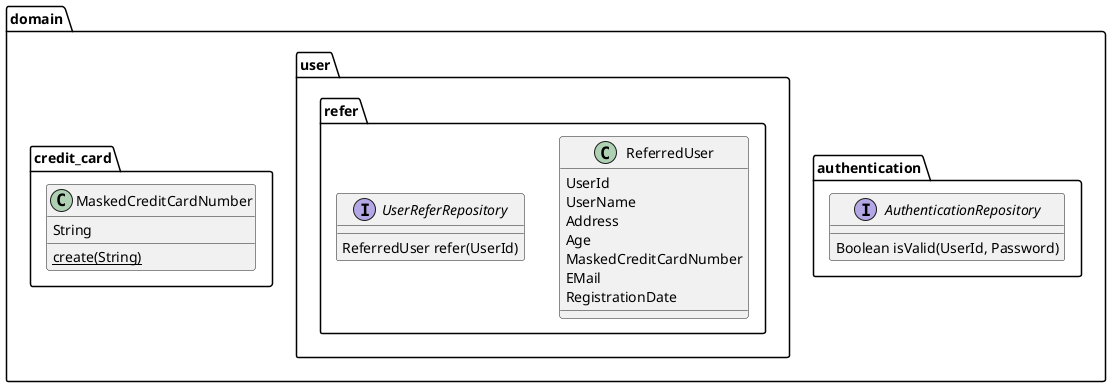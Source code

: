 @startuml

package domain {
  package authentication {
    interface AuthenticationRepository {
      Boolean isValid(UserId, Password)
    }
  }

  package user {
    package refer {
      class ReferredUser {
        UserId
        UserName
        Address
        Age
        MaskedCreditCardNumber
        EMail
        RegistrationDate
      }

      interface UserReferRepository {
        ReferredUser refer(UserId)
      }
    }
  }

  package credit_card {
    class MaskedCreditCardNumber {
      String
      {static} create(String)
    }
  }
}

@enduml